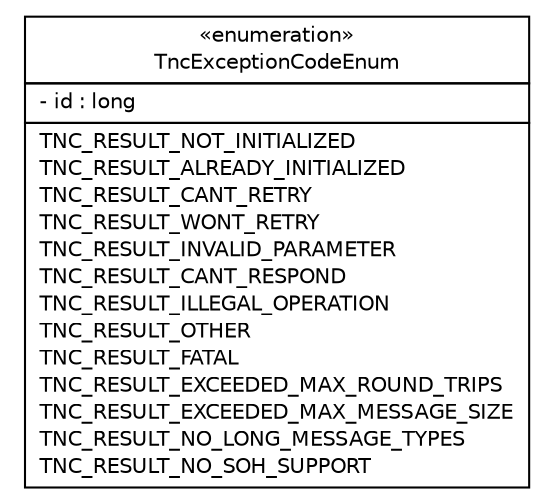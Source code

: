 #!/usr/local/bin/dot
#
# Class diagram 
# Generated by UMLGraph version R5_6 (http://www.umlgraph.org/)
#

digraph G {
	edge [fontname="Helvetica",fontsize=10,labelfontname="Helvetica",labelfontsize=10];
	node [fontname="Helvetica",fontsize=10,shape=plaintext];
	nodesep=0.25;
	ranksep=0.5;
	// de.hsbremen.tc.tnc.exception.enums.TncExceptionCodeEnum
	c206 [label=<<table title="de.hsbremen.tc.tnc.exception.enums.TncExceptionCodeEnum" border="0" cellborder="1" cellspacing="0" cellpadding="2" port="p" href="./TncExceptionCodeEnum.html">
		<tr><td><table border="0" cellspacing="0" cellpadding="1">
<tr><td align="center" balign="center"> &#171;enumeration&#187; </td></tr>
<tr><td align="center" balign="center"> TncExceptionCodeEnum </td></tr>
		</table></td></tr>
		<tr><td><table border="0" cellspacing="0" cellpadding="1">
<tr><td align="left" balign="left"> - id : long </td></tr>
		</table></td></tr>
		<tr><td><table border="0" cellspacing="0" cellpadding="1">
<tr><td align="left" balign="left"> TNC_RESULT_NOT_INITIALIZED </td></tr>
<tr><td align="left" balign="left"> TNC_RESULT_ALREADY_INITIALIZED </td></tr>
<tr><td align="left" balign="left"> TNC_RESULT_CANT_RETRY </td></tr>
<tr><td align="left" balign="left"> TNC_RESULT_WONT_RETRY </td></tr>
<tr><td align="left" balign="left"> TNC_RESULT_INVALID_PARAMETER </td></tr>
<tr><td align="left" balign="left"> TNC_RESULT_CANT_RESPOND </td></tr>
<tr><td align="left" balign="left"> TNC_RESULT_ILLEGAL_OPERATION </td></tr>
<tr><td align="left" balign="left"> TNC_RESULT_OTHER </td></tr>
<tr><td align="left" balign="left"> TNC_RESULT_FATAL </td></tr>
<tr><td align="left" balign="left"> TNC_RESULT_EXCEEDED_MAX_ROUND_TRIPS </td></tr>
<tr><td align="left" balign="left"> TNC_RESULT_EXCEEDED_MAX_MESSAGE_SIZE </td></tr>
<tr><td align="left" balign="left"> TNC_RESULT_NO_LONG_MESSAGE_TYPES </td></tr>
<tr><td align="left" balign="left"> TNC_RESULT_NO_SOH_SUPPORT </td></tr>
		</table></td></tr>
		</table>>, URL="./TncExceptionCodeEnum.html", fontname="Helvetica", fontcolor="black", fontsize=10.0];
}

